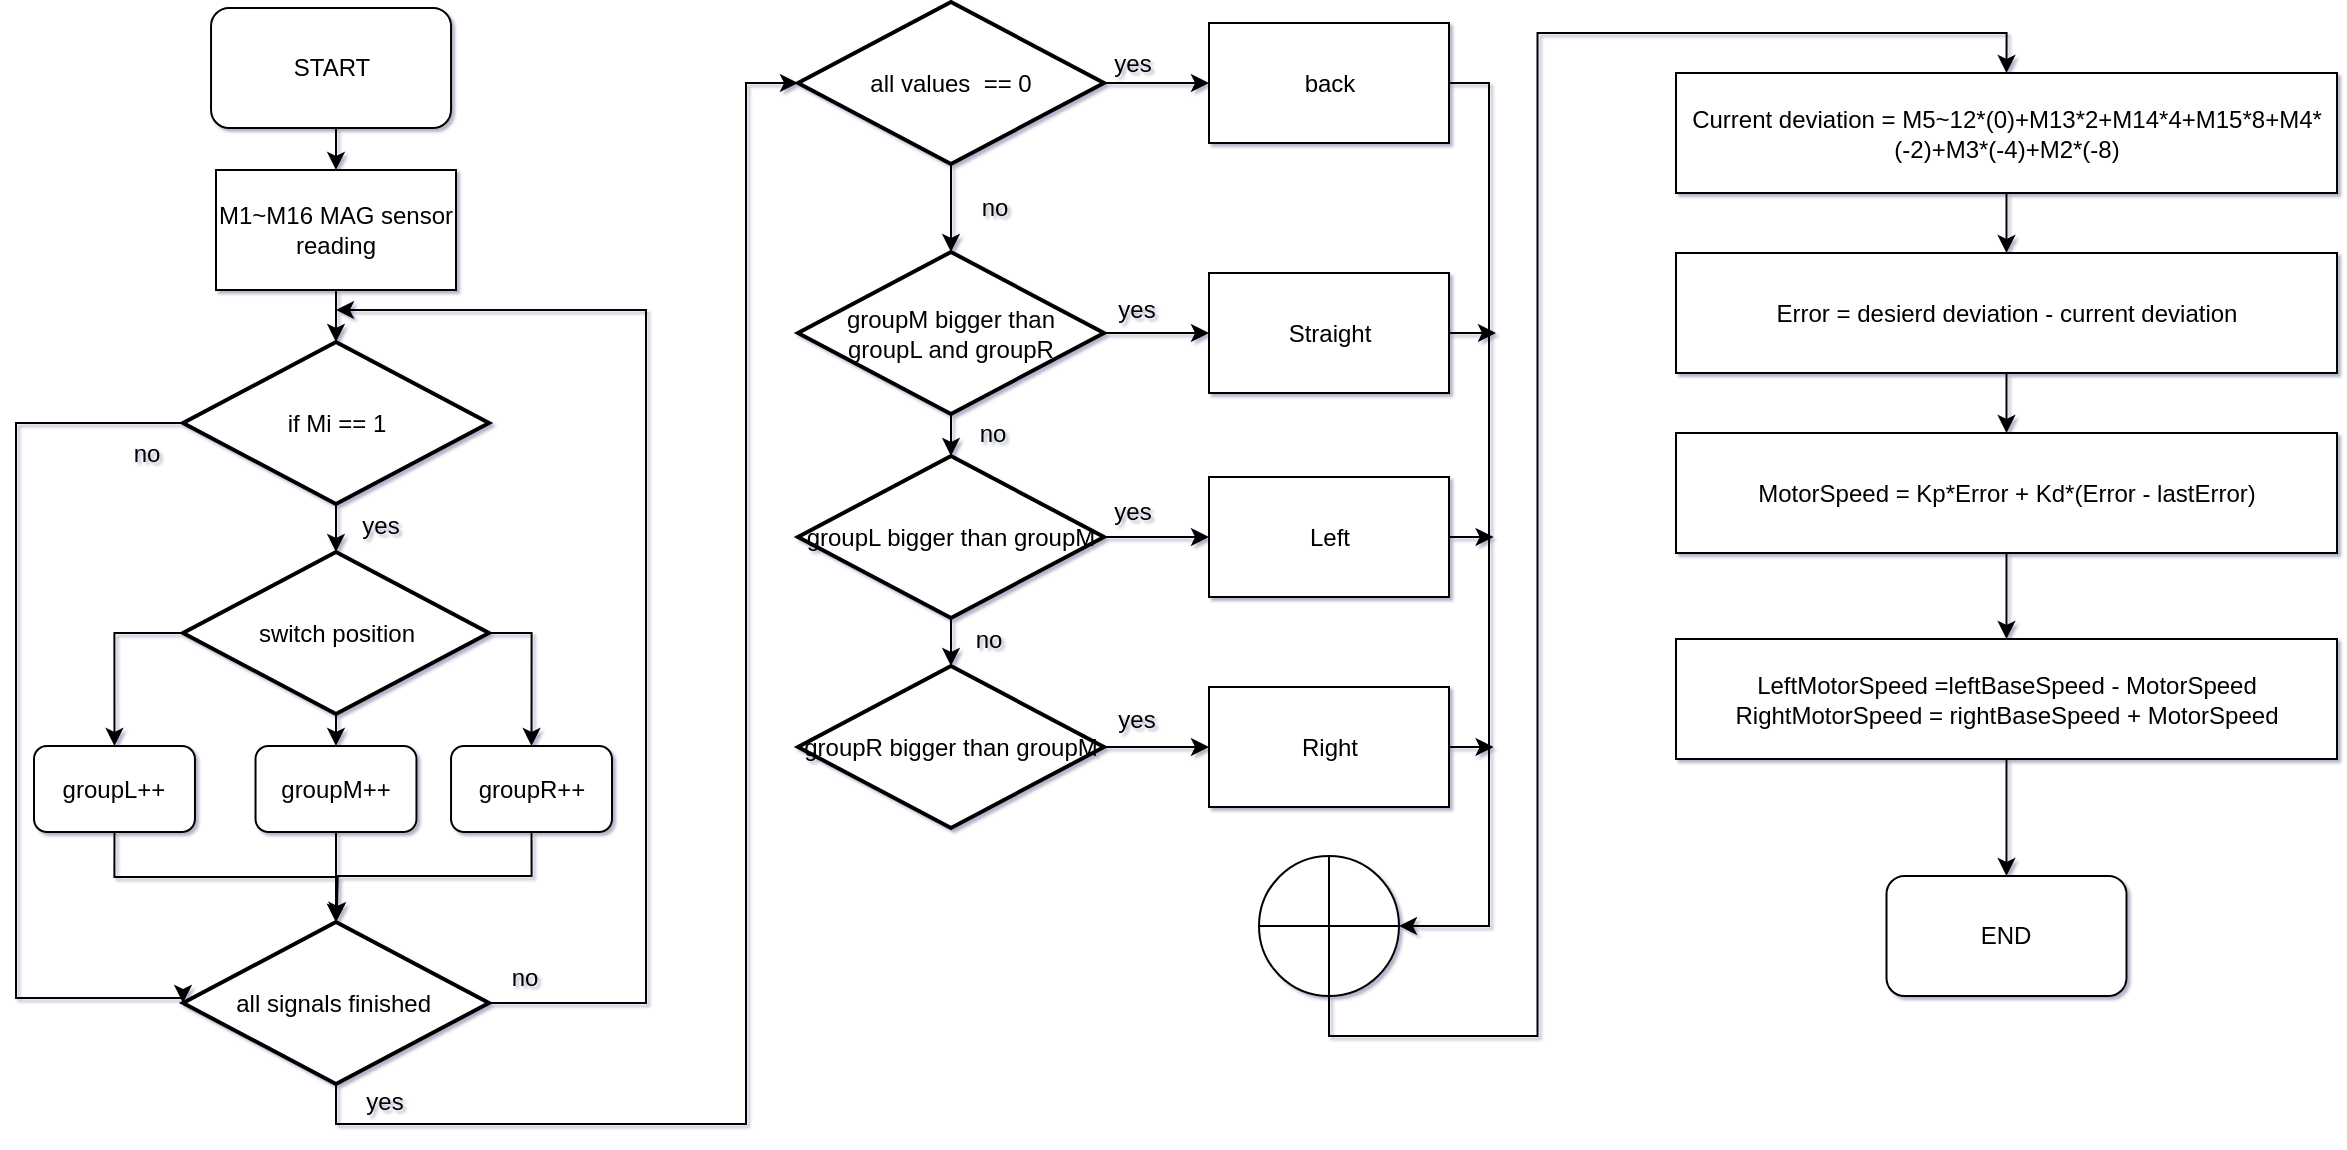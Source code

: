 <mxfile version="16.0.3" type="github">
  <diagram name="Page-1" id="edf60f1a-56cd-e834-aa8a-f176f3a09ee4">
    <mxGraphModel dx="1411" dy="686" grid="0" gridSize="10" guides="1" tooltips="1" connect="1" arrows="1" fold="1" page="1" pageScale="1" pageWidth="1100" pageHeight="850" background="none" math="0" shadow="1">
      <root>
        <mxCell id="0" />
        <mxCell id="1" parent="0" />
        <mxCell id="_jbDvkYazUVAe7DlXdV3-19" style="edgeStyle=orthogonalEdgeStyle;rounded=0;orthogonalLoop=1;jettySize=auto;html=1;exitX=0.5;exitY=1;exitDx=0;exitDy=0;entryX=0.5;entryY=0;entryDx=0;entryDy=0;" parent="1" source="_jbDvkYazUVAe7DlXdV3-15" target="_jbDvkYazUVAe7DlXdV3-18" edge="1">
          <mxGeometry relative="1" as="geometry" />
        </mxCell>
        <mxCell id="_jbDvkYazUVAe7DlXdV3-15" value="START" style="rounded=1;whiteSpace=wrap;html=1;" parent="1" vertex="1">
          <mxGeometry x="123.52" y="15" width="120" height="60" as="geometry" />
        </mxCell>
        <mxCell id="_jbDvkYazUVAe7DlXdV3-22" style="edgeStyle=orthogonalEdgeStyle;rounded=0;orthogonalLoop=1;jettySize=auto;html=1;exitX=0.5;exitY=1;exitDx=0;exitDy=0;entryX=0.5;entryY=0;entryDx=0;entryDy=0;entryPerimeter=0;" parent="1" source="_jbDvkYazUVAe7DlXdV3-18" target="_jbDvkYazUVAe7DlXdV3-21" edge="1">
          <mxGeometry relative="1" as="geometry" />
        </mxCell>
        <mxCell id="_jbDvkYazUVAe7DlXdV3-18" value="M1~M16 MAG sensor reading" style="whiteSpace=wrap;html=1;" parent="1" vertex="1">
          <mxGeometry x="126" y="96" width="120" height="60" as="geometry" />
        </mxCell>
        <mxCell id="_jbDvkYazUVAe7DlXdV3-26" style="edgeStyle=orthogonalEdgeStyle;rounded=0;orthogonalLoop=1;jettySize=auto;html=1;exitX=0.5;exitY=1;exitDx=0;exitDy=0;exitPerimeter=0;entryX=0.5;entryY=0;entryDx=0;entryDy=0;entryPerimeter=0;" parent="1" source="_jbDvkYazUVAe7DlXdV3-21" target="_jbDvkYazUVAe7DlXdV3-24" edge="1">
          <mxGeometry relative="1" as="geometry" />
        </mxCell>
        <mxCell id="_jbDvkYazUVAe7DlXdV3-51" style="edgeStyle=orthogonalEdgeStyle;rounded=0;orthogonalLoop=1;jettySize=auto;html=1;exitX=0;exitY=0.5;exitDx=0;exitDy=0;exitPerimeter=0;entryX=0;entryY=0.5;entryDx=0;entryDy=0;entryPerimeter=0;" parent="1" source="_jbDvkYazUVAe7DlXdV3-21" target="_jbDvkYazUVAe7DlXdV3-48" edge="1">
          <mxGeometry relative="1" as="geometry">
            <mxPoint x="25.484" y="524.88" as="targetPoint" />
            <Array as="points">
              <mxPoint x="26" y="223" />
              <mxPoint x="26" y="510" />
            </Array>
          </mxGeometry>
        </mxCell>
        <mxCell id="_jbDvkYazUVAe7DlXdV3-21" value="if Mi == 1" style="strokeWidth=2;html=1;shape=mxgraph.flowchart.decision;whiteSpace=wrap;" parent="1" vertex="1">
          <mxGeometry x="109.5" y="182" width="153" height="81" as="geometry" />
        </mxCell>
        <mxCell id="_jbDvkYazUVAe7DlXdV3-37" style="edgeStyle=orthogonalEdgeStyle;rounded=0;orthogonalLoop=1;jettySize=auto;html=1;exitX=0;exitY=0.5;exitDx=0;exitDy=0;exitPerimeter=0;entryX=0.5;entryY=0;entryDx=0;entryDy=0;" parent="1" source="_jbDvkYazUVAe7DlXdV3-24" target="_jbDvkYazUVAe7DlXdV3-34" edge="1">
          <mxGeometry relative="1" as="geometry" />
        </mxCell>
        <mxCell id="_jbDvkYazUVAe7DlXdV3-39" style="edgeStyle=orthogonalEdgeStyle;rounded=0;orthogonalLoop=1;jettySize=auto;html=1;exitX=0.5;exitY=1;exitDx=0;exitDy=0;exitPerimeter=0;entryX=0.5;entryY=0;entryDx=0;entryDy=0;" parent="1" source="_jbDvkYazUVAe7DlXdV3-24" target="_jbDvkYazUVAe7DlXdV3-35" edge="1">
          <mxGeometry relative="1" as="geometry" />
        </mxCell>
        <mxCell id="_jbDvkYazUVAe7DlXdV3-40" style="edgeStyle=orthogonalEdgeStyle;rounded=0;orthogonalLoop=1;jettySize=auto;html=1;exitX=1;exitY=0.5;exitDx=0;exitDy=0;exitPerimeter=0;entryX=0.5;entryY=0;entryDx=0;entryDy=0;" parent="1" source="_jbDvkYazUVAe7DlXdV3-24" target="_jbDvkYazUVAe7DlXdV3-36" edge="1">
          <mxGeometry relative="1" as="geometry" />
        </mxCell>
        <mxCell id="_jbDvkYazUVAe7DlXdV3-24" value="switch position" style="strokeWidth=2;html=1;shape=mxgraph.flowchart.decision;whiteSpace=wrap;" parent="1" vertex="1">
          <mxGeometry x="109.5" y="287" width="153" height="81" as="geometry" />
        </mxCell>
        <mxCell id="_jbDvkYazUVAe7DlXdV3-27" value="yes" style="text;html=1;align=center;verticalAlign=middle;resizable=0;points=[];autosize=1;strokeColor=none;fillColor=none;" parent="1" vertex="1">
          <mxGeometry x="192" y="265" width="32" height="18" as="geometry" />
        </mxCell>
        <mxCell id="_jbDvkYazUVAe7DlXdV3-29" value="no&lt;br&gt;" style="text;html=1;align=center;verticalAlign=middle;resizable=0;points=[];autosize=1;strokeColor=none;fillColor=none;" parent="1" vertex="1">
          <mxGeometry x="78" y="229" width="26" height="18" as="geometry" />
        </mxCell>
        <mxCell id="_jbDvkYazUVAe7DlXdV3-49" style="edgeStyle=orthogonalEdgeStyle;rounded=0;orthogonalLoop=1;jettySize=auto;html=1;exitX=0.5;exitY=1;exitDx=0;exitDy=0;" parent="1" source="_jbDvkYazUVAe7DlXdV3-34" target="_jbDvkYazUVAe7DlXdV3-48" edge="1">
          <mxGeometry relative="1" as="geometry" />
        </mxCell>
        <mxCell id="_jbDvkYazUVAe7DlXdV3-34" value="groupL++" style="rounded=1;whiteSpace=wrap;html=1;" parent="1" vertex="1">
          <mxGeometry x="35" y="384" width="80.48" height="43" as="geometry" />
        </mxCell>
        <mxCell id="_jbDvkYazUVAe7DlXdV3-52" style="edgeStyle=orthogonalEdgeStyle;rounded=0;orthogonalLoop=1;jettySize=auto;html=1;exitX=0.5;exitY=1;exitDx=0;exitDy=0;entryX=0.5;entryY=0;entryDx=0;entryDy=0;entryPerimeter=0;" parent="1" source="_jbDvkYazUVAe7DlXdV3-35" target="_jbDvkYazUVAe7DlXdV3-48" edge="1">
          <mxGeometry relative="1" as="geometry" />
        </mxCell>
        <mxCell id="_jbDvkYazUVAe7DlXdV3-35" value="&lt;span&gt;groupM++&lt;/span&gt;" style="rounded=1;whiteSpace=wrap;html=1;" parent="1" vertex="1">
          <mxGeometry x="145.76" y="384" width="80.48" height="43" as="geometry" />
        </mxCell>
        <mxCell id="_jbDvkYazUVAe7DlXdV3-53" style="edgeStyle=orthogonalEdgeStyle;rounded=0;orthogonalLoop=1;jettySize=auto;html=1;exitX=0.5;exitY=1;exitDx=0;exitDy=0;" parent="1" source="_jbDvkYazUVAe7DlXdV3-36" edge="1">
          <mxGeometry relative="1" as="geometry">
            <mxPoint x="186.353" y="470.967" as="targetPoint" />
          </mxGeometry>
        </mxCell>
        <mxCell id="_jbDvkYazUVAe7DlXdV3-36" value="&lt;span&gt;groupR++&lt;/span&gt;" style="rounded=1;whiteSpace=wrap;html=1;" parent="1" vertex="1">
          <mxGeometry x="243.52" y="384" width="80.48" height="43" as="geometry" />
        </mxCell>
        <mxCell id="_jbDvkYazUVAe7DlXdV3-55" style="edgeStyle=orthogonalEdgeStyle;rounded=0;orthogonalLoop=1;jettySize=auto;html=1;exitX=1;exitY=0.5;exitDx=0;exitDy=0;exitPerimeter=0;" parent="1" source="_jbDvkYazUVAe7DlXdV3-48" edge="1">
          <mxGeometry relative="1" as="geometry">
            <mxPoint x="186" y="166" as="targetPoint" />
            <Array as="points">
              <mxPoint x="341" y="513" />
              <mxPoint x="341" y="166" />
            </Array>
          </mxGeometry>
        </mxCell>
        <mxCell id="_jbDvkYazUVAe7DlXdV3-125" style="edgeStyle=orthogonalEdgeStyle;rounded=0;orthogonalLoop=1;jettySize=auto;html=1;exitX=0.5;exitY=1;exitDx=0;exitDy=0;exitPerimeter=0;entryX=0;entryY=0.5;entryDx=0;entryDy=0;entryPerimeter=0;" parent="1" source="_jbDvkYazUVAe7DlXdV3-48" target="_jbDvkYazUVAe7DlXdV3-63" edge="1">
          <mxGeometry relative="1" as="geometry">
            <mxPoint x="405" y="145" as="targetPoint" />
            <Array as="points">
              <mxPoint x="186" y="573" />
              <mxPoint x="391" y="573" />
              <mxPoint x="391" y="53" />
            </Array>
          </mxGeometry>
        </mxCell>
        <mxCell id="_jbDvkYazUVAe7DlXdV3-48" value="all signals finished&amp;nbsp;" style="strokeWidth=2;html=1;shape=mxgraph.flowchart.decision;whiteSpace=wrap;" parent="1" vertex="1">
          <mxGeometry x="109.5" y="472" width="153" height="81" as="geometry" />
        </mxCell>
        <mxCell id="_jbDvkYazUVAe7DlXdV3-56" value="no&lt;br&gt;" style="text;html=1;align=center;verticalAlign=middle;resizable=0;points=[];autosize=1;strokeColor=none;fillColor=none;" parent="1" vertex="1">
          <mxGeometry x="267" y="491" width="26" height="18" as="geometry" />
        </mxCell>
        <mxCell id="_jbDvkYazUVAe7DlXdV3-57" value="yes&lt;br&gt;" style="text;html=1;align=center;verticalAlign=middle;resizable=0;points=[];autosize=1;strokeColor=none;fillColor=none;" parent="1" vertex="1">
          <mxGeometry x="194.24" y="553" width="32" height="18" as="geometry" />
        </mxCell>
        <mxCell id="_jbDvkYazUVAe7DlXdV3-78" style="edgeStyle=orthogonalEdgeStyle;rounded=0;orthogonalLoop=1;jettySize=auto;html=1;exitX=0.5;exitY=1;exitDx=0;exitDy=0;exitPerimeter=0;entryX=0.5;entryY=0;entryDx=0;entryDy=0;entryPerimeter=0;" parent="1" source="_jbDvkYazUVAe7DlXdV3-63" target="_jbDvkYazUVAe7DlXdV3-76" edge="1">
          <mxGeometry relative="1" as="geometry" />
        </mxCell>
        <mxCell id="_jbDvkYazUVAe7DlXdV3-83" style="edgeStyle=orthogonalEdgeStyle;rounded=0;orthogonalLoop=1;jettySize=auto;html=1;exitX=1;exitY=0.5;exitDx=0;exitDy=0;exitPerimeter=0;entryX=0;entryY=0.5;entryDx=0;entryDy=0;" parent="1" source="_jbDvkYazUVAe7DlXdV3-63" target="_jbDvkYazUVAe7DlXdV3-80" edge="1">
          <mxGeometry relative="1" as="geometry" />
        </mxCell>
        <mxCell id="_jbDvkYazUVAe7DlXdV3-63" value="all values&amp;nbsp; == 0" style="strokeWidth=2;html=1;shape=mxgraph.flowchart.decision;whiteSpace=wrap;" parent="1" vertex="1">
          <mxGeometry x="417" y="12" width="153" height="81" as="geometry" />
        </mxCell>
        <mxCell id="_jbDvkYazUVAe7DlXdV3-72" value="yes&lt;br&gt;" style="text;html=1;align=center;verticalAlign=middle;resizable=0;points=[];autosize=1;strokeColor=none;fillColor=none;" parent="1" vertex="1">
          <mxGeometry x="568" y="34" width="32" height="18" as="geometry" />
        </mxCell>
        <mxCell id="_jbDvkYazUVAe7DlXdV3-73" value="no&lt;br&gt;" style="text;html=1;align=center;verticalAlign=middle;resizable=0;points=[];autosize=1;strokeColor=none;fillColor=none;" parent="1" vertex="1">
          <mxGeometry x="501.5" y="106" width="26" height="18" as="geometry" />
        </mxCell>
        <mxCell id="_jbDvkYazUVAe7DlXdV3-85" style="edgeStyle=orthogonalEdgeStyle;rounded=0;orthogonalLoop=1;jettySize=auto;html=1;exitX=1;exitY=0.5;exitDx=0;exitDy=0;exitPerimeter=0;entryX=0;entryY=0.5;entryDx=0;entryDy=0;" parent="1" source="_jbDvkYazUVAe7DlXdV3-76" target="_jbDvkYazUVAe7DlXdV3-84" edge="1">
          <mxGeometry relative="1" as="geometry" />
        </mxCell>
        <mxCell id="_jbDvkYazUVAe7DlXdV3-88" style="edgeStyle=orthogonalEdgeStyle;rounded=0;orthogonalLoop=1;jettySize=auto;html=1;exitX=0.5;exitY=1;exitDx=0;exitDy=0;exitPerimeter=0;entryX=0.5;entryY=0;entryDx=0;entryDy=0;entryPerimeter=0;" parent="1" source="_jbDvkYazUVAe7DlXdV3-76" target="_jbDvkYazUVAe7DlXdV3-87" edge="1">
          <mxGeometry relative="1" as="geometry" />
        </mxCell>
        <mxCell id="_jbDvkYazUVAe7DlXdV3-76" value="groupM bigger than&lt;br&gt;groupL and groupR" style="strokeWidth=2;html=1;shape=mxgraph.flowchart.decision;whiteSpace=wrap;" parent="1" vertex="1">
          <mxGeometry x="417" y="137" width="153" height="81" as="geometry" />
        </mxCell>
        <mxCell id="_jbDvkYazUVAe7DlXdV3-131" style="edgeStyle=orthogonalEdgeStyle;rounded=0;orthogonalLoop=1;jettySize=auto;html=1;exitX=1;exitY=0.5;exitDx=0;exitDy=0;entryX=1;entryY=0.5;entryDx=0;entryDy=0;entryPerimeter=0;" parent="1" source="_jbDvkYazUVAe7DlXdV3-80" target="_jbDvkYazUVAe7DlXdV3-130" edge="1">
          <mxGeometry relative="1" as="geometry" />
        </mxCell>
        <mxCell id="_jbDvkYazUVAe7DlXdV3-80" value="back" style="whiteSpace=wrap;html=1;" parent="1" vertex="1">
          <mxGeometry x="622.5" y="22.5" width="120" height="60" as="geometry" />
        </mxCell>
        <mxCell id="_jbDvkYazUVAe7DlXdV3-132" style="edgeStyle=orthogonalEdgeStyle;rounded=0;orthogonalLoop=1;jettySize=auto;html=1;exitX=1;exitY=0.5;exitDx=0;exitDy=0;" parent="1" source="_jbDvkYazUVAe7DlXdV3-84" edge="1">
          <mxGeometry relative="1" as="geometry">
            <mxPoint x="766.014" y="177.143" as="targetPoint" />
          </mxGeometry>
        </mxCell>
        <mxCell id="_jbDvkYazUVAe7DlXdV3-84" value="Straight" style="whiteSpace=wrap;html=1;" parent="1" vertex="1">
          <mxGeometry x="622.5" y="147.5" width="120" height="60" as="geometry" />
        </mxCell>
        <mxCell id="_jbDvkYazUVAe7DlXdV3-86" value="yes" style="text;html=1;align=center;verticalAlign=middle;resizable=0;points=[];autosize=1;strokeColor=none;fillColor=none;" parent="1" vertex="1">
          <mxGeometry x="570" y="157" width="32" height="18" as="geometry" />
        </mxCell>
        <mxCell id="_jbDvkYazUVAe7DlXdV3-93" style="edgeStyle=orthogonalEdgeStyle;rounded=0;orthogonalLoop=1;jettySize=auto;html=1;exitX=1;exitY=0.5;exitDx=0;exitDy=0;exitPerimeter=0;entryX=0;entryY=0.5;entryDx=0;entryDy=0;" parent="1" source="_jbDvkYazUVAe7DlXdV3-87" target="_jbDvkYazUVAe7DlXdV3-92" edge="1">
          <mxGeometry relative="1" as="geometry" />
        </mxCell>
        <mxCell id="_jbDvkYazUVAe7DlXdV3-97" style="edgeStyle=orthogonalEdgeStyle;rounded=0;orthogonalLoop=1;jettySize=auto;html=1;exitX=0.5;exitY=1;exitDx=0;exitDy=0;exitPerimeter=0;" parent="1" source="_jbDvkYazUVAe7DlXdV3-87" target="_jbDvkYazUVAe7DlXdV3-95" edge="1">
          <mxGeometry relative="1" as="geometry" />
        </mxCell>
        <mxCell id="_jbDvkYazUVAe7DlXdV3-87" value="groupL bigger than groupM" style="strokeWidth=2;html=1;shape=mxgraph.flowchart.decision;whiteSpace=wrap;" parent="1" vertex="1">
          <mxGeometry x="417" y="239" width="153" height="81" as="geometry" />
        </mxCell>
        <mxCell id="_jbDvkYazUVAe7DlXdV3-89" value="no" style="text;html=1;align=center;verticalAlign=middle;resizable=0;points=[];autosize=1;strokeColor=none;fillColor=none;" parent="1" vertex="1">
          <mxGeometry x="500.74" y="219" width="26" height="18" as="geometry" />
        </mxCell>
        <mxCell id="_jbDvkYazUVAe7DlXdV3-133" style="edgeStyle=orthogonalEdgeStyle;rounded=0;orthogonalLoop=1;jettySize=auto;html=1;exitX=1;exitY=0.5;exitDx=0;exitDy=0;" parent="1" source="_jbDvkYazUVAe7DlXdV3-92" edge="1">
          <mxGeometry relative="1" as="geometry">
            <mxPoint x="764.772" y="280" as="targetPoint" />
          </mxGeometry>
        </mxCell>
        <mxCell id="_jbDvkYazUVAe7DlXdV3-92" value="Left" style="whiteSpace=wrap;html=1;" parent="1" vertex="1">
          <mxGeometry x="622.5" y="249.5" width="120" height="60" as="geometry" />
        </mxCell>
        <mxCell id="_jbDvkYazUVAe7DlXdV3-94" value="yes" style="text;html=1;align=center;verticalAlign=middle;resizable=0;points=[];autosize=1;strokeColor=none;fillColor=none;" parent="1" vertex="1">
          <mxGeometry x="568" y="258" width="32" height="18" as="geometry" />
        </mxCell>
        <mxCell id="_jbDvkYazUVAe7DlXdV3-98" style="edgeStyle=orthogonalEdgeStyle;rounded=0;orthogonalLoop=1;jettySize=auto;html=1;exitX=1;exitY=0.5;exitDx=0;exitDy=0;exitPerimeter=0;entryX=0;entryY=0.5;entryDx=0;entryDy=0;" parent="1" source="_jbDvkYazUVAe7DlXdV3-95" target="_jbDvkYazUVAe7DlXdV3-96" edge="1">
          <mxGeometry relative="1" as="geometry" />
        </mxCell>
        <mxCell id="_jbDvkYazUVAe7DlXdV3-95" value="groupR bigger than groupM" style="strokeWidth=2;html=1;shape=mxgraph.flowchart.decision;whiteSpace=wrap;" parent="1" vertex="1">
          <mxGeometry x="417" y="344" width="153" height="81" as="geometry" />
        </mxCell>
        <mxCell id="_jbDvkYazUVAe7DlXdV3-134" style="edgeStyle=orthogonalEdgeStyle;rounded=0;orthogonalLoop=1;jettySize=auto;html=1;exitX=1;exitY=0.5;exitDx=0;exitDy=0;" parent="1" source="_jbDvkYazUVAe7DlXdV3-96" edge="1">
          <mxGeometry relative="1" as="geometry">
            <mxPoint x="764.772" y="384.286" as="targetPoint" />
          </mxGeometry>
        </mxCell>
        <mxCell id="_jbDvkYazUVAe7DlXdV3-96" value="Right" style="whiteSpace=wrap;html=1;" parent="1" vertex="1">
          <mxGeometry x="622.5" y="354.5" width="120" height="60" as="geometry" />
        </mxCell>
        <mxCell id="_jbDvkYazUVAe7DlXdV3-99" value="no" style="text;html=1;align=center;verticalAlign=middle;resizable=0;points=[];autosize=1;strokeColor=none;fillColor=none;" parent="1" vertex="1">
          <mxGeometry x="498.5" y="322" width="26" height="18" as="geometry" />
        </mxCell>
        <mxCell id="_jbDvkYazUVAe7DlXdV3-100" value="yes" style="text;html=1;align=center;verticalAlign=middle;resizable=0;points=[];autosize=1;strokeColor=none;fillColor=none;" parent="1" vertex="1">
          <mxGeometry x="570" y="362" width="32" height="18" as="geometry" />
        </mxCell>
        <mxCell id="_jbDvkYazUVAe7DlXdV3-120" style="edgeStyle=orthogonalEdgeStyle;rounded=0;orthogonalLoop=1;jettySize=auto;html=1;exitX=0.5;exitY=1;exitDx=0;exitDy=0;entryX=0.5;entryY=0;entryDx=0;entryDy=0;" parent="1" source="_jbDvkYazUVAe7DlXdV3-116" target="_jbDvkYazUVAe7DlXdV3-119" edge="1">
          <mxGeometry relative="1" as="geometry" />
        </mxCell>
        <mxCell id="_jbDvkYazUVAe7DlXdV3-116" value="Error = desierd deviation - current deviation" style="whiteSpace=wrap;html=1;" parent="1" vertex="1">
          <mxGeometry x="856" y="137.5" width="330.5" height="60" as="geometry" />
        </mxCell>
        <mxCell id="_jbDvkYazUVAe7DlXdV3-122" style="edgeStyle=orthogonalEdgeStyle;rounded=0;orthogonalLoop=1;jettySize=auto;html=1;exitX=0.5;exitY=1;exitDx=0;exitDy=0;entryX=0.5;entryY=0;entryDx=0;entryDy=0;" parent="1" source="_jbDvkYazUVAe7DlXdV3-119" target="_jbDvkYazUVAe7DlXdV3-121" edge="1">
          <mxGeometry relative="1" as="geometry" />
        </mxCell>
        <mxCell id="_jbDvkYazUVAe7DlXdV3-119" value="MotorSpeed = Kp*Error + Kd*(Error - lastError)" style="whiteSpace=wrap;html=1;" parent="1" vertex="1">
          <mxGeometry x="856" y="227.5" width="330.5" height="60" as="geometry" />
        </mxCell>
        <mxCell id="_jbDvkYazUVAe7DlXdV3-138" style="edgeStyle=orthogonalEdgeStyle;rounded=0;orthogonalLoop=1;jettySize=auto;html=1;exitX=0.5;exitY=1;exitDx=0;exitDy=0;entryX=0.5;entryY=0;entryDx=0;entryDy=0;" parent="1" source="_jbDvkYazUVAe7DlXdV3-121" target="_jbDvkYazUVAe7DlXdV3-137" edge="1">
          <mxGeometry relative="1" as="geometry" />
        </mxCell>
        <mxCell id="_jbDvkYazUVAe7DlXdV3-121" value="LeftMotorSpeed =leftBaseSpeed - MotorSpeed&lt;br&gt;RightMotorSpeed = rightBaseSpeed + MotorSpeed" style="whiteSpace=wrap;html=1;" parent="1" vertex="1">
          <mxGeometry x="856" y="330.5" width="330.5" height="60" as="geometry" />
        </mxCell>
        <mxCell id="_jbDvkYazUVAe7DlXdV3-140" style="edgeStyle=orthogonalEdgeStyle;rounded=0;orthogonalLoop=1;jettySize=auto;html=1;exitX=0.5;exitY=1;exitDx=0;exitDy=0;exitPerimeter=0;entryX=0.5;entryY=0;entryDx=0;entryDy=0;" parent="1" source="_jbDvkYazUVAe7DlXdV3-130" target="_jbDvkYazUVAe7DlXdV3-139" edge="1">
          <mxGeometry relative="1" as="geometry" />
        </mxCell>
        <mxCell id="_jbDvkYazUVAe7DlXdV3-130" value="" style="verticalLabelPosition=bottom;verticalAlign=top;html=1;shape=mxgraph.flowchart.summing_function;labelBackgroundColor=#FFFFFF;" parent="1" vertex="1">
          <mxGeometry x="647.5" y="439" width="70" height="70" as="geometry" />
        </mxCell>
        <mxCell id="_jbDvkYazUVAe7DlXdV3-137" value="END" style="rounded=1;whiteSpace=wrap;html=1;labelBackgroundColor=#FFFFFF;" parent="1" vertex="1">
          <mxGeometry x="961.25" y="449" width="120" height="60" as="geometry" />
        </mxCell>
        <mxCell id="_jbDvkYazUVAe7DlXdV3-141" style="edgeStyle=orthogonalEdgeStyle;rounded=0;orthogonalLoop=1;jettySize=auto;html=1;exitX=0.5;exitY=1;exitDx=0;exitDy=0;entryX=0.5;entryY=0;entryDx=0;entryDy=0;" parent="1" source="_jbDvkYazUVAe7DlXdV3-139" target="_jbDvkYazUVAe7DlXdV3-116" edge="1">
          <mxGeometry relative="1" as="geometry" />
        </mxCell>
        <mxCell id="_jbDvkYazUVAe7DlXdV3-139" value="Current deviation = M5~12*(0)+M13*2+M14*4+M15*8+M4*(-2)+M3*(-4)+M2*(-8)" style="whiteSpace=wrap;html=1;" parent="1" vertex="1">
          <mxGeometry x="856" y="47.5" width="330.5" height="60" as="geometry" />
        </mxCell>
      </root>
    </mxGraphModel>
  </diagram>
</mxfile>
